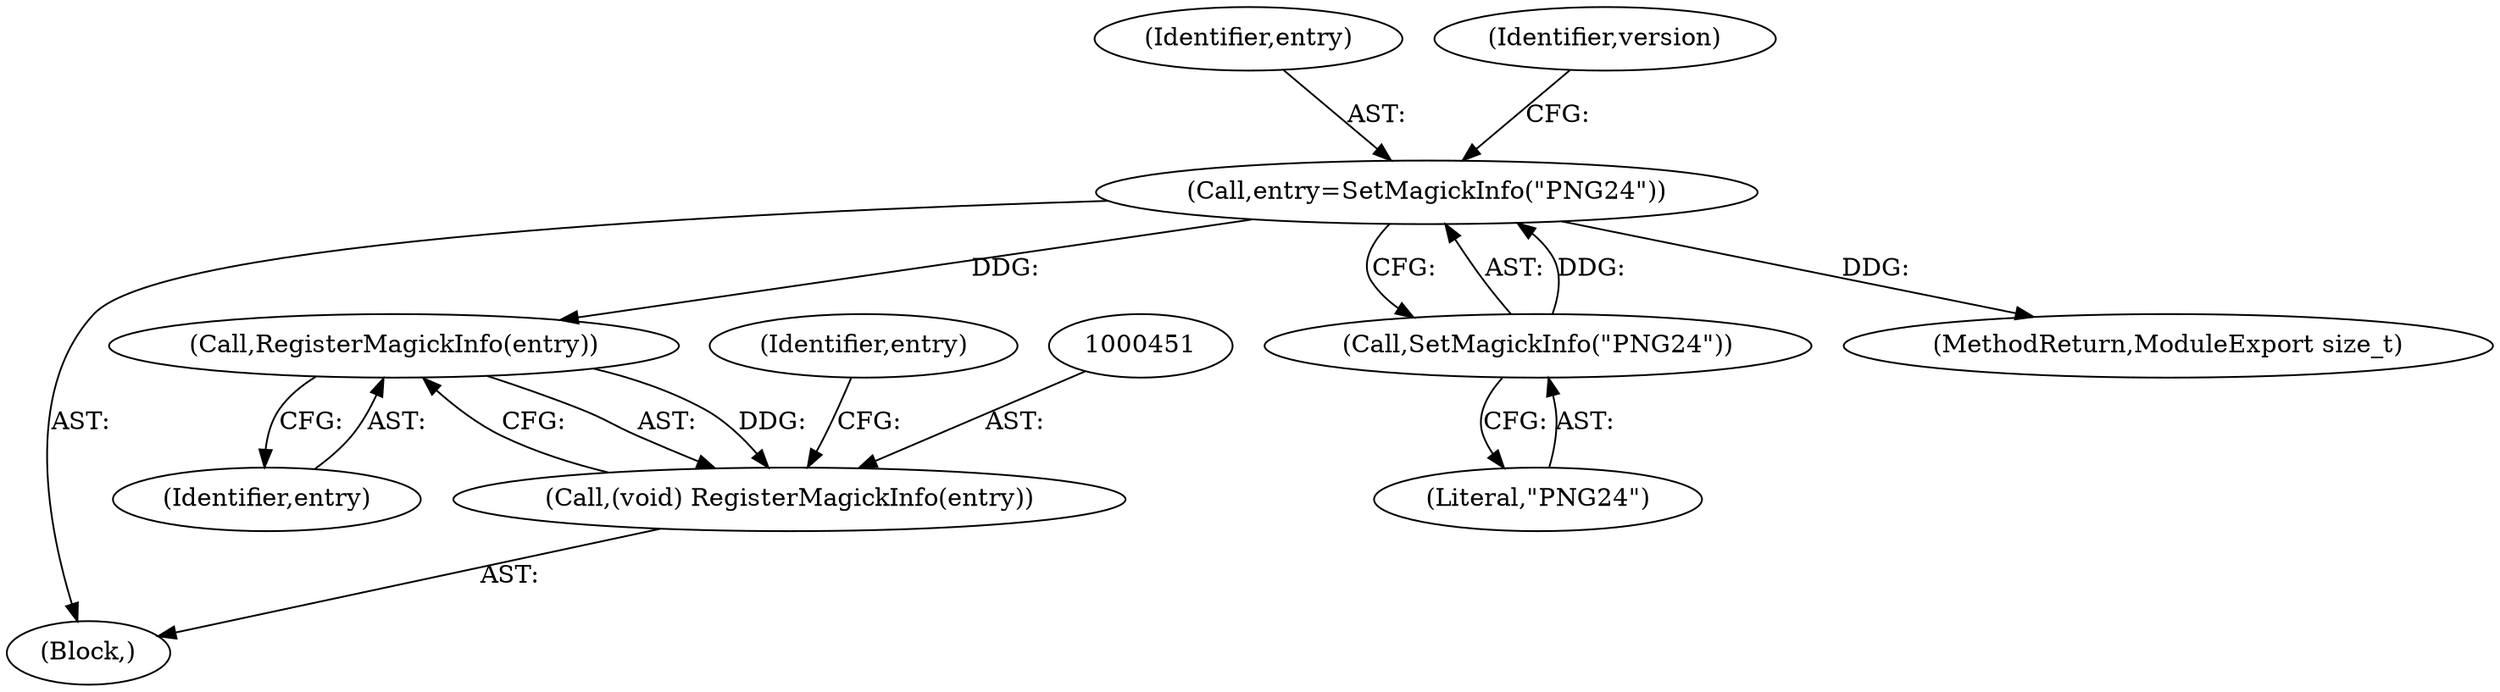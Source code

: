 digraph "0_ImageMagick_aa84944b405acebbeefe871d0f64969b9e9f31ac_1@pointer" {
"1000452" [label="(Call,RegisterMagickInfo(entry))"];
"1000351" [label="(Call,entry=SetMagickInfo(\"PNG24\"))"];
"1000353" [label="(Call,SetMagickInfo(\"PNG24\"))"];
"1000450" [label="(Call,(void) RegisterMagickInfo(entry))"];
"1000453" [label="(Identifier,entry)"];
"1000354" [label="(Literal,\"PNG24\")"];
"1000352" [label="(Identifier,entry)"];
"1000450" [label="(Call,(void) RegisterMagickInfo(entry))"];
"1000452" [label="(Call,RegisterMagickInfo(entry))"];
"1000351" [label="(Call,entry=SetMagickInfo(\"PNG24\"))"];
"1000353" [label="(Call,SetMagickInfo(\"PNG24\"))"];
"1000750" [label="(MethodReturn,ModuleExport size_t)"];
"1000102" [label="(Block,)"];
"1000455" [label="(Identifier,entry)"];
"1000357" [label="(Identifier,version)"];
"1000452" -> "1000450"  [label="AST: "];
"1000452" -> "1000453"  [label="CFG: "];
"1000453" -> "1000452"  [label="AST: "];
"1000450" -> "1000452"  [label="CFG: "];
"1000452" -> "1000450"  [label="DDG: "];
"1000351" -> "1000452"  [label="DDG: "];
"1000351" -> "1000102"  [label="AST: "];
"1000351" -> "1000353"  [label="CFG: "];
"1000352" -> "1000351"  [label="AST: "];
"1000353" -> "1000351"  [label="AST: "];
"1000357" -> "1000351"  [label="CFG: "];
"1000351" -> "1000750"  [label="DDG: "];
"1000353" -> "1000351"  [label="DDG: "];
"1000353" -> "1000354"  [label="CFG: "];
"1000354" -> "1000353"  [label="AST: "];
"1000450" -> "1000102"  [label="AST: "];
"1000451" -> "1000450"  [label="AST: "];
"1000455" -> "1000450"  [label="CFG: "];
}
